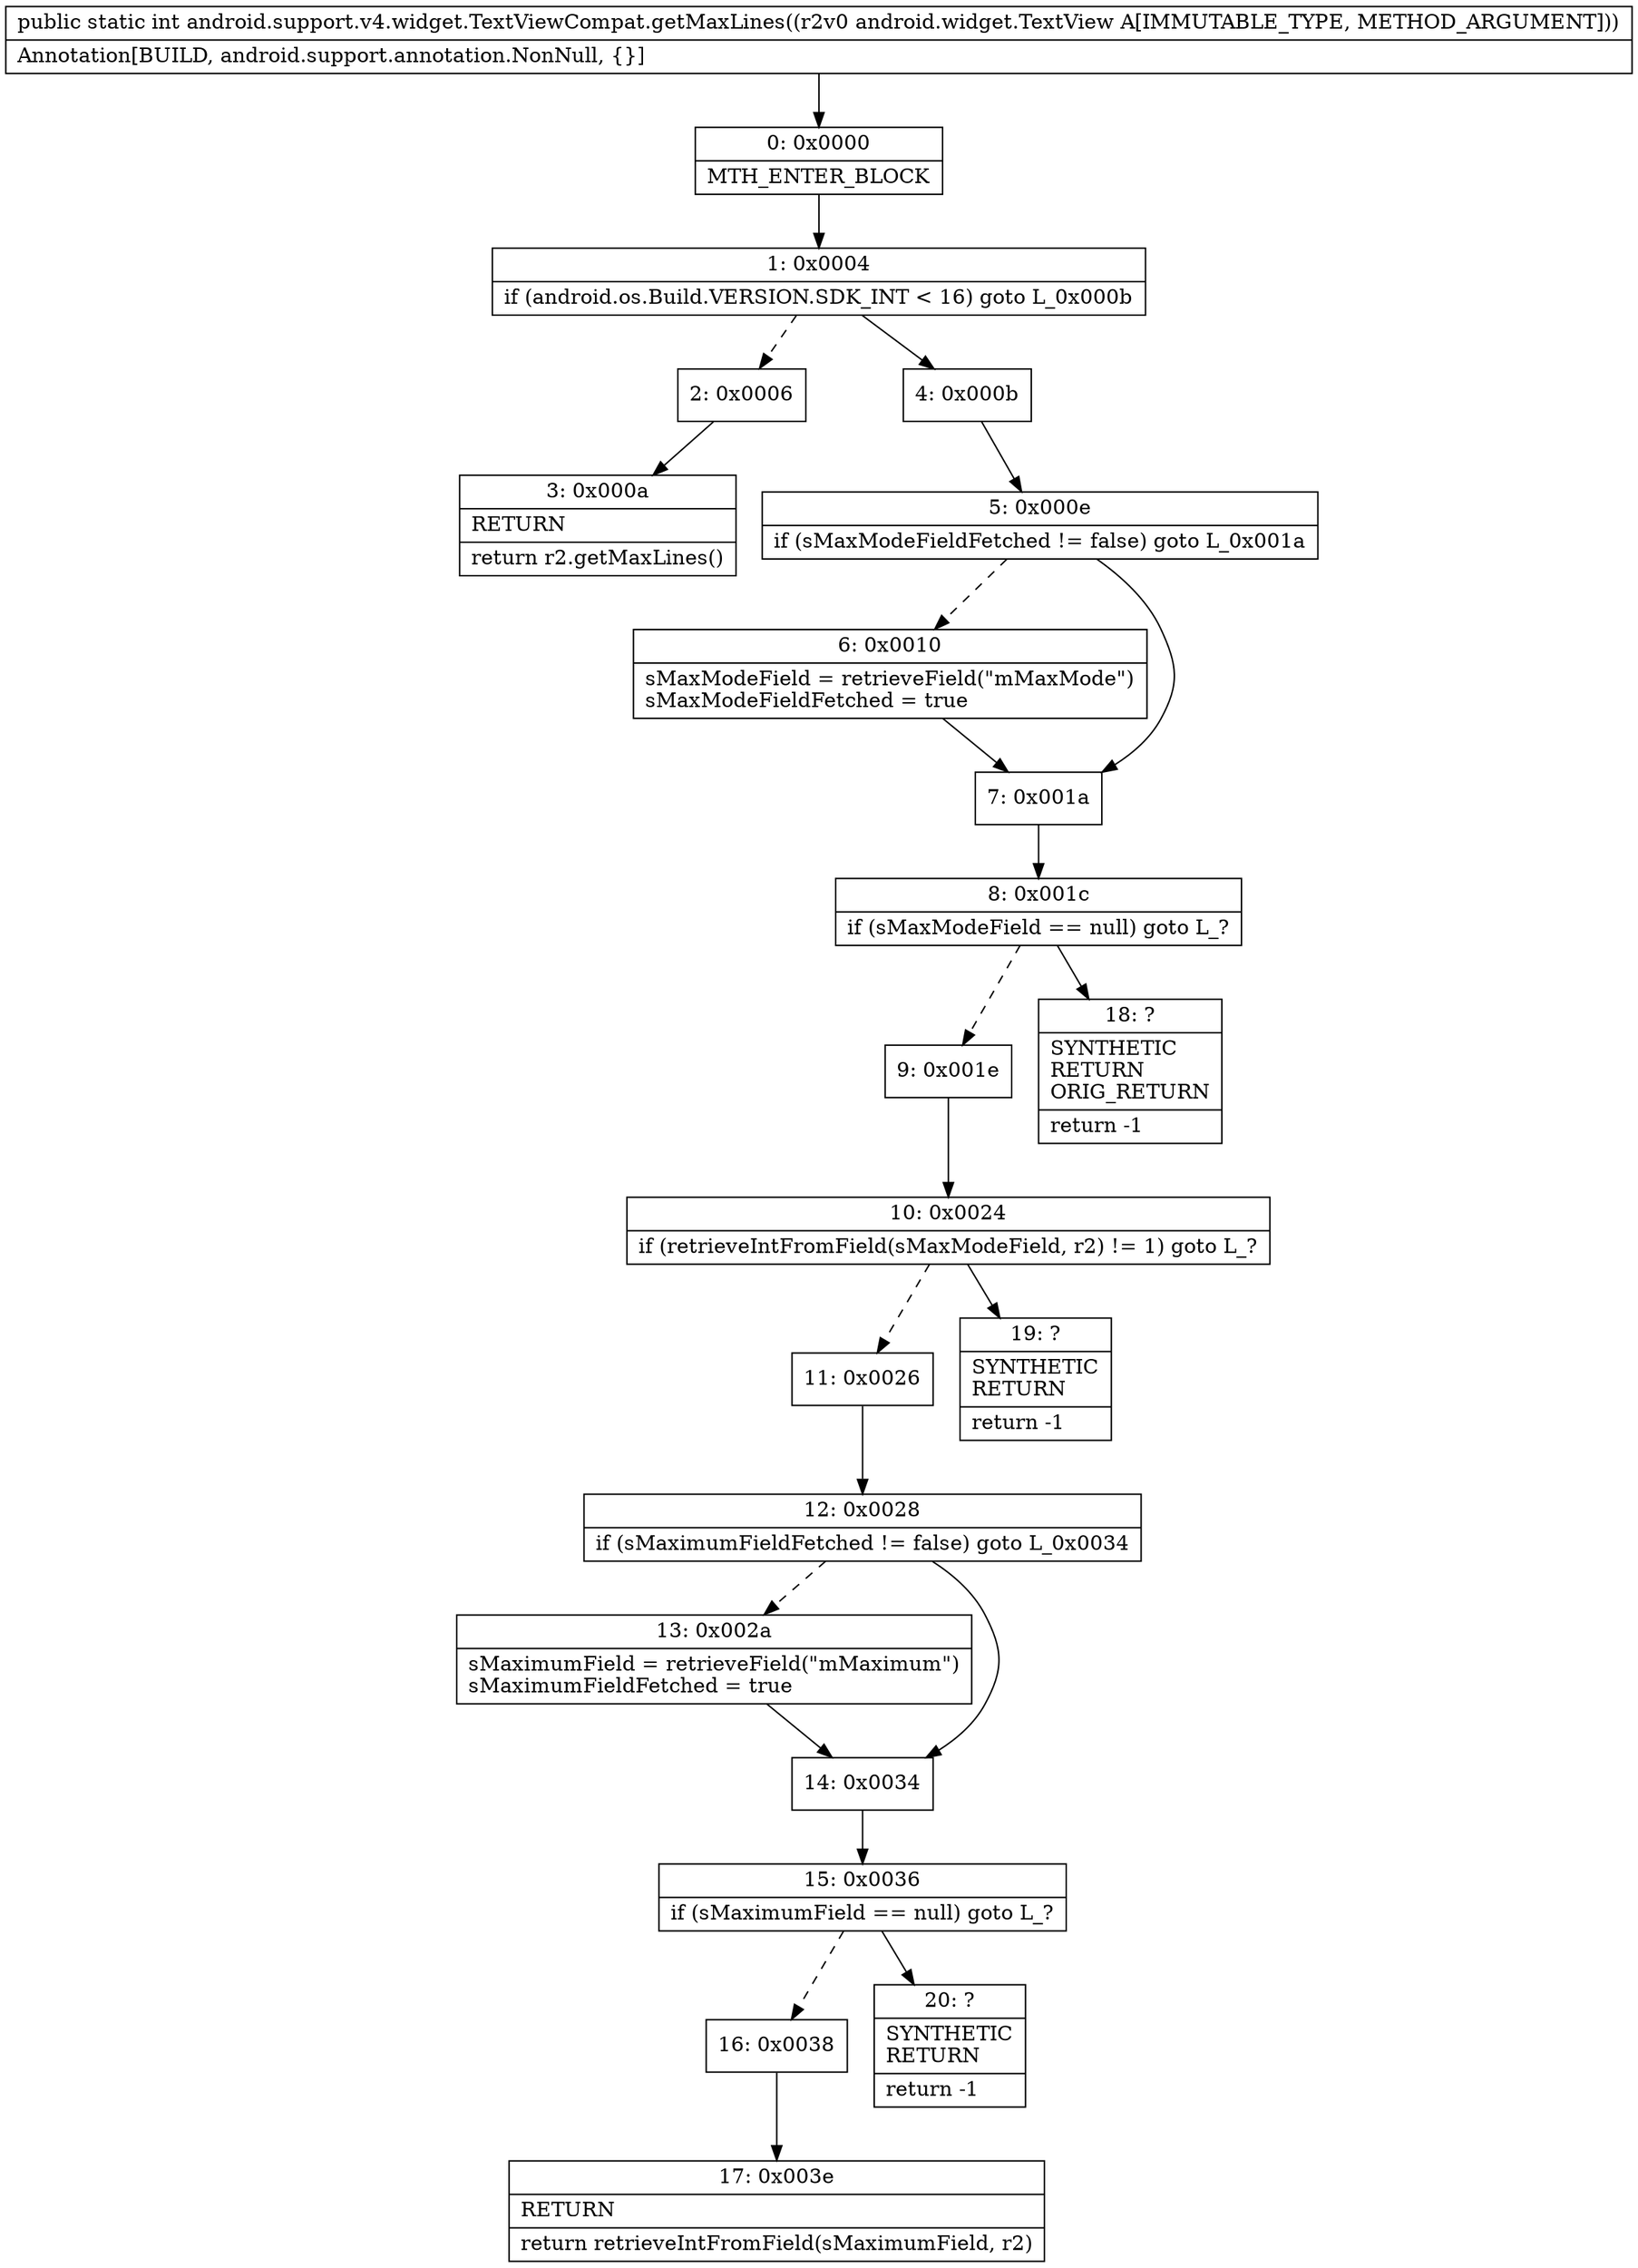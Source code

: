 digraph "CFG forandroid.support.v4.widget.TextViewCompat.getMaxLines(Landroid\/widget\/TextView;)I" {
Node_0 [shape=record,label="{0\:\ 0x0000|MTH_ENTER_BLOCK\l}"];
Node_1 [shape=record,label="{1\:\ 0x0004|if (android.os.Build.VERSION.SDK_INT \< 16) goto L_0x000b\l}"];
Node_2 [shape=record,label="{2\:\ 0x0006}"];
Node_3 [shape=record,label="{3\:\ 0x000a|RETURN\l|return r2.getMaxLines()\l}"];
Node_4 [shape=record,label="{4\:\ 0x000b}"];
Node_5 [shape=record,label="{5\:\ 0x000e|if (sMaxModeFieldFetched != false) goto L_0x001a\l}"];
Node_6 [shape=record,label="{6\:\ 0x0010|sMaxModeField = retrieveField(\"mMaxMode\")\lsMaxModeFieldFetched = true\l}"];
Node_7 [shape=record,label="{7\:\ 0x001a}"];
Node_8 [shape=record,label="{8\:\ 0x001c|if (sMaxModeField == null) goto L_?\l}"];
Node_9 [shape=record,label="{9\:\ 0x001e}"];
Node_10 [shape=record,label="{10\:\ 0x0024|if (retrieveIntFromField(sMaxModeField, r2) != 1) goto L_?\l}"];
Node_11 [shape=record,label="{11\:\ 0x0026}"];
Node_12 [shape=record,label="{12\:\ 0x0028|if (sMaximumFieldFetched != false) goto L_0x0034\l}"];
Node_13 [shape=record,label="{13\:\ 0x002a|sMaximumField = retrieveField(\"mMaximum\")\lsMaximumFieldFetched = true\l}"];
Node_14 [shape=record,label="{14\:\ 0x0034}"];
Node_15 [shape=record,label="{15\:\ 0x0036|if (sMaximumField == null) goto L_?\l}"];
Node_16 [shape=record,label="{16\:\ 0x0038}"];
Node_17 [shape=record,label="{17\:\ 0x003e|RETURN\l|return retrieveIntFromField(sMaximumField, r2)\l}"];
Node_18 [shape=record,label="{18\:\ ?|SYNTHETIC\lRETURN\lORIG_RETURN\l|return \-1\l}"];
Node_19 [shape=record,label="{19\:\ ?|SYNTHETIC\lRETURN\l|return \-1\l}"];
Node_20 [shape=record,label="{20\:\ ?|SYNTHETIC\lRETURN\l|return \-1\l}"];
MethodNode[shape=record,label="{public static int android.support.v4.widget.TextViewCompat.getMaxLines((r2v0 android.widget.TextView A[IMMUTABLE_TYPE, METHOD_ARGUMENT]))  | Annotation[BUILD, android.support.annotation.NonNull, \{\}]\l}"];
MethodNode -> Node_0;
Node_0 -> Node_1;
Node_1 -> Node_2[style=dashed];
Node_1 -> Node_4;
Node_2 -> Node_3;
Node_4 -> Node_5;
Node_5 -> Node_6[style=dashed];
Node_5 -> Node_7;
Node_6 -> Node_7;
Node_7 -> Node_8;
Node_8 -> Node_9[style=dashed];
Node_8 -> Node_18;
Node_9 -> Node_10;
Node_10 -> Node_11[style=dashed];
Node_10 -> Node_19;
Node_11 -> Node_12;
Node_12 -> Node_13[style=dashed];
Node_12 -> Node_14;
Node_13 -> Node_14;
Node_14 -> Node_15;
Node_15 -> Node_16[style=dashed];
Node_15 -> Node_20;
Node_16 -> Node_17;
}

